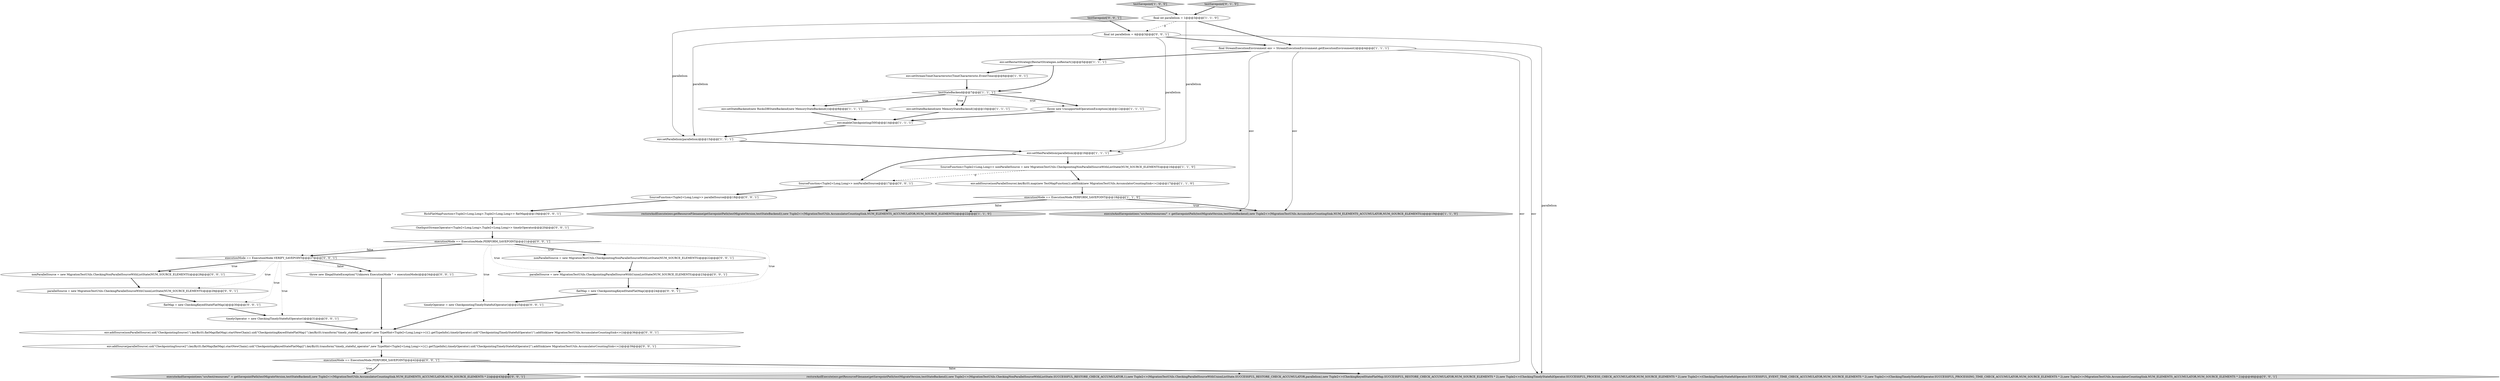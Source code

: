 digraph {
37 [style = filled, label = "final int parallelism = 4@@@3@@@['0', '0', '1']", fillcolor = white, shape = ellipse image = "AAA0AAABBB3BBB"];
25 [style = filled, label = "SourceFunction<Tuple2<Long,Long>> nonParallelSource@@@17@@@['0', '0', '1']", fillcolor = white, shape = ellipse image = "AAA0AAABBB3BBB"];
22 [style = filled, label = "SourceFunction<Tuple2<Long,Long>> parallelSource@@@18@@@['0', '0', '1']", fillcolor = white, shape = ellipse image = "AAA0AAABBB3BBB"];
33 [style = filled, label = "executionMode == ExecutionMode.PERFORM_SAVEPOINT@@@42@@@['0', '0', '1']", fillcolor = white, shape = diamond image = "AAA0AAABBB3BBB"];
19 [style = filled, label = "timelyOperator = new CheckpointingTimelyStatefulOperator()@@@25@@@['0', '0', '1']", fillcolor = white, shape = ellipse image = "AAA0AAABBB3BBB"];
35 [style = filled, label = "env.addSource(nonParallelSource).uid(\"CheckpointingSource1\").keyBy(0).flatMap(flatMap).startNewChain().uid(\"CheckpointingKeyedStateFlatMap1\").keyBy(0).transform(\"timely_stateful_operator\",new TypeHint<Tuple2<Long,Long>>(){}.getTypeInfo(),timelyOperator).uid(\"CheckpointingTimelyStatefulOperator1\").addSink(new MigrationTestUtils.AccumulatorCountingSink<>())@@@36@@@['0', '0', '1']", fillcolor = white, shape = ellipse image = "AAA0AAABBB3BBB"];
36 [style = filled, label = "OneInputStreamOperator<Tuple2<Long,Long>,Tuple2<Long,Long>> timelyOperator@@@20@@@['0', '0', '1']", fillcolor = white, shape = ellipse image = "AAA0AAABBB3BBB"];
23 [style = filled, label = "timelyOperator = new CheckingTimelyStatefulOperator()@@@31@@@['0', '0', '1']", fillcolor = white, shape = ellipse image = "AAA0AAABBB3BBB"];
10 [style = filled, label = "env.setMaxParallelism(parallelism)@@@16@@@['1', '1', '1']", fillcolor = white, shape = ellipse image = "AAA0AAABBB1BBB"];
27 [style = filled, label = "restoreAndExecute(env,getResourceFilename(getSavepointPath(testMigrateVersion,testStateBackend)),new Tuple2<>(MigrationTestUtils.CheckingNonParallelSourceWithListState.SUCCESSFUL_RESTORE_CHECK_ACCUMULATOR,1),new Tuple2<>(MigrationTestUtils.CheckingParallelSourceWithUnionListState.SUCCESSFUL_RESTORE_CHECK_ACCUMULATOR,parallelism),new Tuple2<>(CheckingKeyedStateFlatMap.SUCCESSFUL_RESTORE_CHECK_ACCUMULATOR,NUM_SOURCE_ELEMENTS * 2),new Tuple2<>(CheckingTimelyStatefulOperator.SUCCESSFUL_PROCESS_CHECK_ACCUMULATOR,NUM_SOURCE_ELEMENTS * 2),new Tuple2<>(CheckingTimelyStatefulOperator.SUCCESSFUL_EVENT_TIME_CHECK_ACCUMULATOR,NUM_SOURCE_ELEMENTS * 2),new Tuple2<>(CheckingTimelyStatefulOperator.SUCCESSFUL_PROCESSING_TIME_CHECK_ACCUMULATOR,NUM_SOURCE_ELEMENTS * 2),new Tuple2<>(MigrationTestUtils.AccumulatorCountingSink.NUM_ELEMENTS_ACCUMULATOR,NUM_SOURCE_ELEMENTS * 2))@@@46@@@['0', '0', '1']", fillcolor = lightgray, shape = ellipse image = "AAA0AAABBB3BBB"];
24 [style = filled, label = "flatMap = new CheckpointingKeyedStateFlatMap()@@@24@@@['0', '0', '1']", fillcolor = white, shape = ellipse image = "AAA0AAABBB3BBB"];
12 [style = filled, label = "env.enableCheckpointing(500)@@@14@@@['1', '1', '1']", fillcolor = white, shape = ellipse image = "AAA0AAABBB1BBB"];
5 [style = filled, label = "env.setStateBackend(new RocksDBStateBackend(new MemoryStateBackend()))@@@8@@@['1', '1', '1']", fillcolor = white, shape = ellipse image = "AAA0AAABBB1BBB"];
1 [style = filled, label = "testSavepoint['1', '0', '0']", fillcolor = lightgray, shape = diamond image = "AAA0AAABBB1BBB"];
0 [style = filled, label = "env.setRestartStrategy(RestartStrategies.noRestart())@@@5@@@['1', '1', '1']", fillcolor = white, shape = ellipse image = "AAA0AAABBB1BBB"];
26 [style = filled, label = "executionMode == ExecutionMode.PERFORM_SAVEPOINT@@@21@@@['0', '0', '1']", fillcolor = white, shape = diamond image = "AAA0AAABBB3BBB"];
2 [style = filled, label = "env.setStreamTimeCharacteristic(TimeCharacteristic.EventTime)@@@6@@@['1', '0', '1']", fillcolor = white, shape = ellipse image = "AAA0AAABBB1BBB"];
21 [style = filled, label = "parallelSource = new MigrationTestUtils.CheckingParallelSourceWithUnionListState(NUM_SOURCE_ELEMENTS)@@@29@@@['0', '0', '1']", fillcolor = white, shape = ellipse image = "AAA0AAABBB3BBB"];
29 [style = filled, label = "nonParallelSource = new MigrationTestUtils.CheckpointingNonParallelSourceWithListState(NUM_SOURCE_ELEMENTS)@@@22@@@['0', '0', '1']", fillcolor = white, shape = ellipse image = "AAA0AAABBB3BBB"];
11 [style = filled, label = "SourceFunction<Tuple2<Long,Long>> nonParallelSource = new MigrationTestUtils.CheckpointingNonParallelSourceWithListState(NUM_SOURCE_ELEMENTS)@@@16@@@['1', '1', '0']", fillcolor = white, shape = ellipse image = "AAA0AAABBB1BBB"];
28 [style = filled, label = "parallelSource = new MigrationTestUtils.CheckpointingParallelSourceWithUnionListState(NUM_SOURCE_ELEMENTS)@@@23@@@['0', '0', '1']", fillcolor = white, shape = ellipse image = "AAA0AAABBB3BBB"];
39 [style = filled, label = "throw new IllegalStateException(\"Unknown ExecutionMode \" + executionMode)@@@34@@@['0', '0', '1']", fillcolor = white, shape = ellipse image = "AAA0AAABBB3BBB"];
20 [style = filled, label = "flatMap = new CheckingKeyedStateFlatMap()@@@30@@@['0', '0', '1']", fillcolor = white, shape = ellipse image = "AAA0AAABBB3BBB"];
7 [style = filled, label = "env.setParallelism(parallelism)@@@15@@@['1', '1', '1']", fillcolor = white, shape = ellipse image = "AAA0AAABBB1BBB"];
6 [style = filled, label = "env.setStateBackend(new MemoryStateBackend())@@@10@@@['1', '1', '1']", fillcolor = white, shape = ellipse image = "AAA0AAABBB1BBB"];
30 [style = filled, label = "nonParallelSource = new MigrationTestUtils.CheckingNonParallelSourceWithListState(NUM_SOURCE_ELEMENTS)@@@28@@@['0', '0', '1']", fillcolor = white, shape = ellipse image = "AAA0AAABBB3BBB"];
15 [style = filled, label = "executionMode == ExecutionMode.PERFORM_SAVEPOINT@@@18@@@['1', '1', '0']", fillcolor = white, shape = diamond image = "AAA0AAABBB1BBB"];
38 [style = filled, label = "testSavepoint['0', '0', '1']", fillcolor = lightgray, shape = diamond image = "AAA0AAABBB3BBB"];
18 [style = filled, label = "RichFlatMapFunction<Tuple2<Long,Long>,Tuple2<Long,Long>> flatMap@@@19@@@['0', '0', '1']", fillcolor = white, shape = ellipse image = "AAA0AAABBB3BBB"];
14 [style = filled, label = "final int parallelism = 1@@@3@@@['1', '1', '0']", fillcolor = white, shape = ellipse image = "AAA0AAABBB1BBB"];
32 [style = filled, label = "executionMode == ExecutionMode.VERIFY_SAVEPOINT@@@27@@@['0', '0', '1']", fillcolor = white, shape = diamond image = "AAA0AAABBB3BBB"];
3 [style = filled, label = "env.addSource(nonParallelSource).keyBy(0).map(new TestMapFunction()).addSink(new MigrationTestUtils.AccumulatorCountingSink<>())@@@17@@@['1', '1', '0']", fillcolor = white, shape = ellipse image = "AAA0AAABBB1BBB"];
13 [style = filled, label = "restoreAndExecute(env,getResourceFilename(getSavepointPath(testMigrateVersion,testStateBackend)),new Tuple2<>(MigrationTestUtils.AccumulatorCountingSink.NUM_ELEMENTS_ACCUMULATOR,NUM_SOURCE_ELEMENTS))@@@22@@@['1', '1', '0']", fillcolor = lightgray, shape = ellipse image = "AAA0AAABBB1BBB"];
4 [style = filled, label = "final StreamExecutionEnvironment env = StreamExecutionEnvironment.getExecutionEnvironment()@@@4@@@['1', '1', '1']", fillcolor = white, shape = ellipse image = "AAA0AAABBB1BBB"];
9 [style = filled, label = "throw new UnsupportedOperationException()@@@12@@@['1', '1', '1']", fillcolor = white, shape = ellipse image = "AAA0AAABBB1BBB"];
8 [style = filled, label = "testStateBackend@@@7@@@['1', '1', '1']", fillcolor = white, shape = diamond image = "AAA0AAABBB1BBB"];
17 [style = filled, label = "testSavepoint['0', '1', '0']", fillcolor = lightgray, shape = diamond image = "AAA0AAABBB2BBB"];
31 [style = filled, label = "env.addSource(parallelSource).uid(\"CheckpointingSource2\").keyBy(0).flatMap(flatMap).startNewChain().uid(\"CheckpointingKeyedStateFlatMap2\").keyBy(0).transform(\"timely_stateful_operator\",new TypeHint<Tuple2<Long,Long>>(){}.getTypeInfo(),timelyOperator).uid(\"CheckpointingTimelyStatefulOperator2\").addSink(new MigrationTestUtils.AccumulatorCountingSink<>())@@@39@@@['0', '0', '1']", fillcolor = white, shape = ellipse image = "AAA0AAABBB3BBB"];
34 [style = filled, label = "executeAndSavepoint(env,\"src/test/resources/\" + getSavepointPath(testMigrateVersion,testStateBackend),new Tuple2<>(MigrationTestUtils.AccumulatorCountingSink.NUM_ELEMENTS_ACCUMULATOR,NUM_SOURCE_ELEMENTS * 2))@@@43@@@['0', '0', '1']", fillcolor = lightgray, shape = ellipse image = "AAA0AAABBB3BBB"];
16 [style = filled, label = "executeAndSavepoint(env,\"src/test/resources/\" + getSavepointPath(testMigrateVersion,testStateBackend),new Tuple2<>(MigrationTestUtils.AccumulatorCountingSink.NUM_ELEMENTS_ACCUMULATOR,NUM_SOURCE_ELEMENTS))@@@19@@@['1', '1', '0']", fillcolor = lightgray, shape = ellipse image = "AAA0AAABBB1BBB"];
35->31 [style = bold, label=""];
15->13 [style = bold, label=""];
37->27 [style = solid, label="parallelism"];
14->37 [style = dashed, label="0"];
24->19 [style = bold, label=""];
26->32 [style = bold, label=""];
32->21 [style = dotted, label="true"];
25->22 [style = bold, label=""];
7->10 [style = bold, label=""];
32->23 [style = dotted, label="true"];
26->29 [style = bold, label=""];
33->34 [style = dotted, label="true"];
0->2 [style = bold, label=""];
32->20 [style = dotted, label="true"];
4->16 [style = solid, label="env"];
26->19 [style = dotted, label="true"];
8->6 [style = bold, label=""];
3->15 [style = bold, label=""];
18->36 [style = bold, label=""];
36->26 [style = bold, label=""];
37->10 [style = solid, label="parallelism"];
15->16 [style = dotted, label="true"];
15->16 [style = bold, label=""];
32->30 [style = bold, label=""];
33->27 [style = bold, label=""];
37->7 [style = solid, label="parallelism"];
12->7 [style = bold, label=""];
37->4 [style = bold, label=""];
14->10 [style = solid, label="parallelism"];
4->27 [style = solid, label="env"];
4->0 [style = bold, label=""];
29->28 [style = bold, label=""];
23->35 [style = bold, label=""];
30->21 [style = bold, label=""];
22->18 [style = bold, label=""];
21->20 [style = bold, label=""];
8->6 [style = dotted, label="true"];
20->23 [style = bold, label=""];
8->5 [style = bold, label=""];
14->7 [style = solid, label="parallelism"];
5->12 [style = bold, label=""];
11->3 [style = bold, label=""];
17->14 [style = bold, label=""];
10->25 [style = bold, label=""];
38->37 [style = bold, label=""];
8->5 [style = dotted, label="true"];
39->35 [style = bold, label=""];
19->35 [style = bold, label=""];
31->33 [style = bold, label=""];
4->13 [style = solid, label="env"];
26->28 [style = dotted, label="true"];
26->24 [style = dotted, label="true"];
0->8 [style = bold, label=""];
8->9 [style = bold, label=""];
32->30 [style = dotted, label="true"];
32->39 [style = dotted, label="false"];
11->25 [style = dashed, label="0"];
28->24 [style = bold, label=""];
26->29 [style = dotted, label="true"];
15->13 [style = dotted, label="false"];
1->14 [style = bold, label=""];
32->39 [style = bold, label=""];
9->12 [style = bold, label=""];
8->9 [style = dotted, label="true"];
33->27 [style = dotted, label="false"];
33->34 [style = bold, label=""];
26->32 [style = dotted, label="false"];
4->34 [style = solid, label="env"];
2->8 [style = bold, label=""];
14->4 [style = bold, label=""];
10->11 [style = bold, label=""];
6->12 [style = bold, label=""];
}
